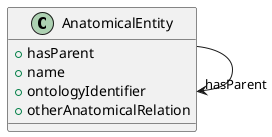 @startuml
class AnatomicalEntity {
+hasParent
+name
+ontologyIdentifier
+otherAnatomicalRelation

}
AnatomicalEntity -d-> "hasParent" AnatomicalEntity

@enduml